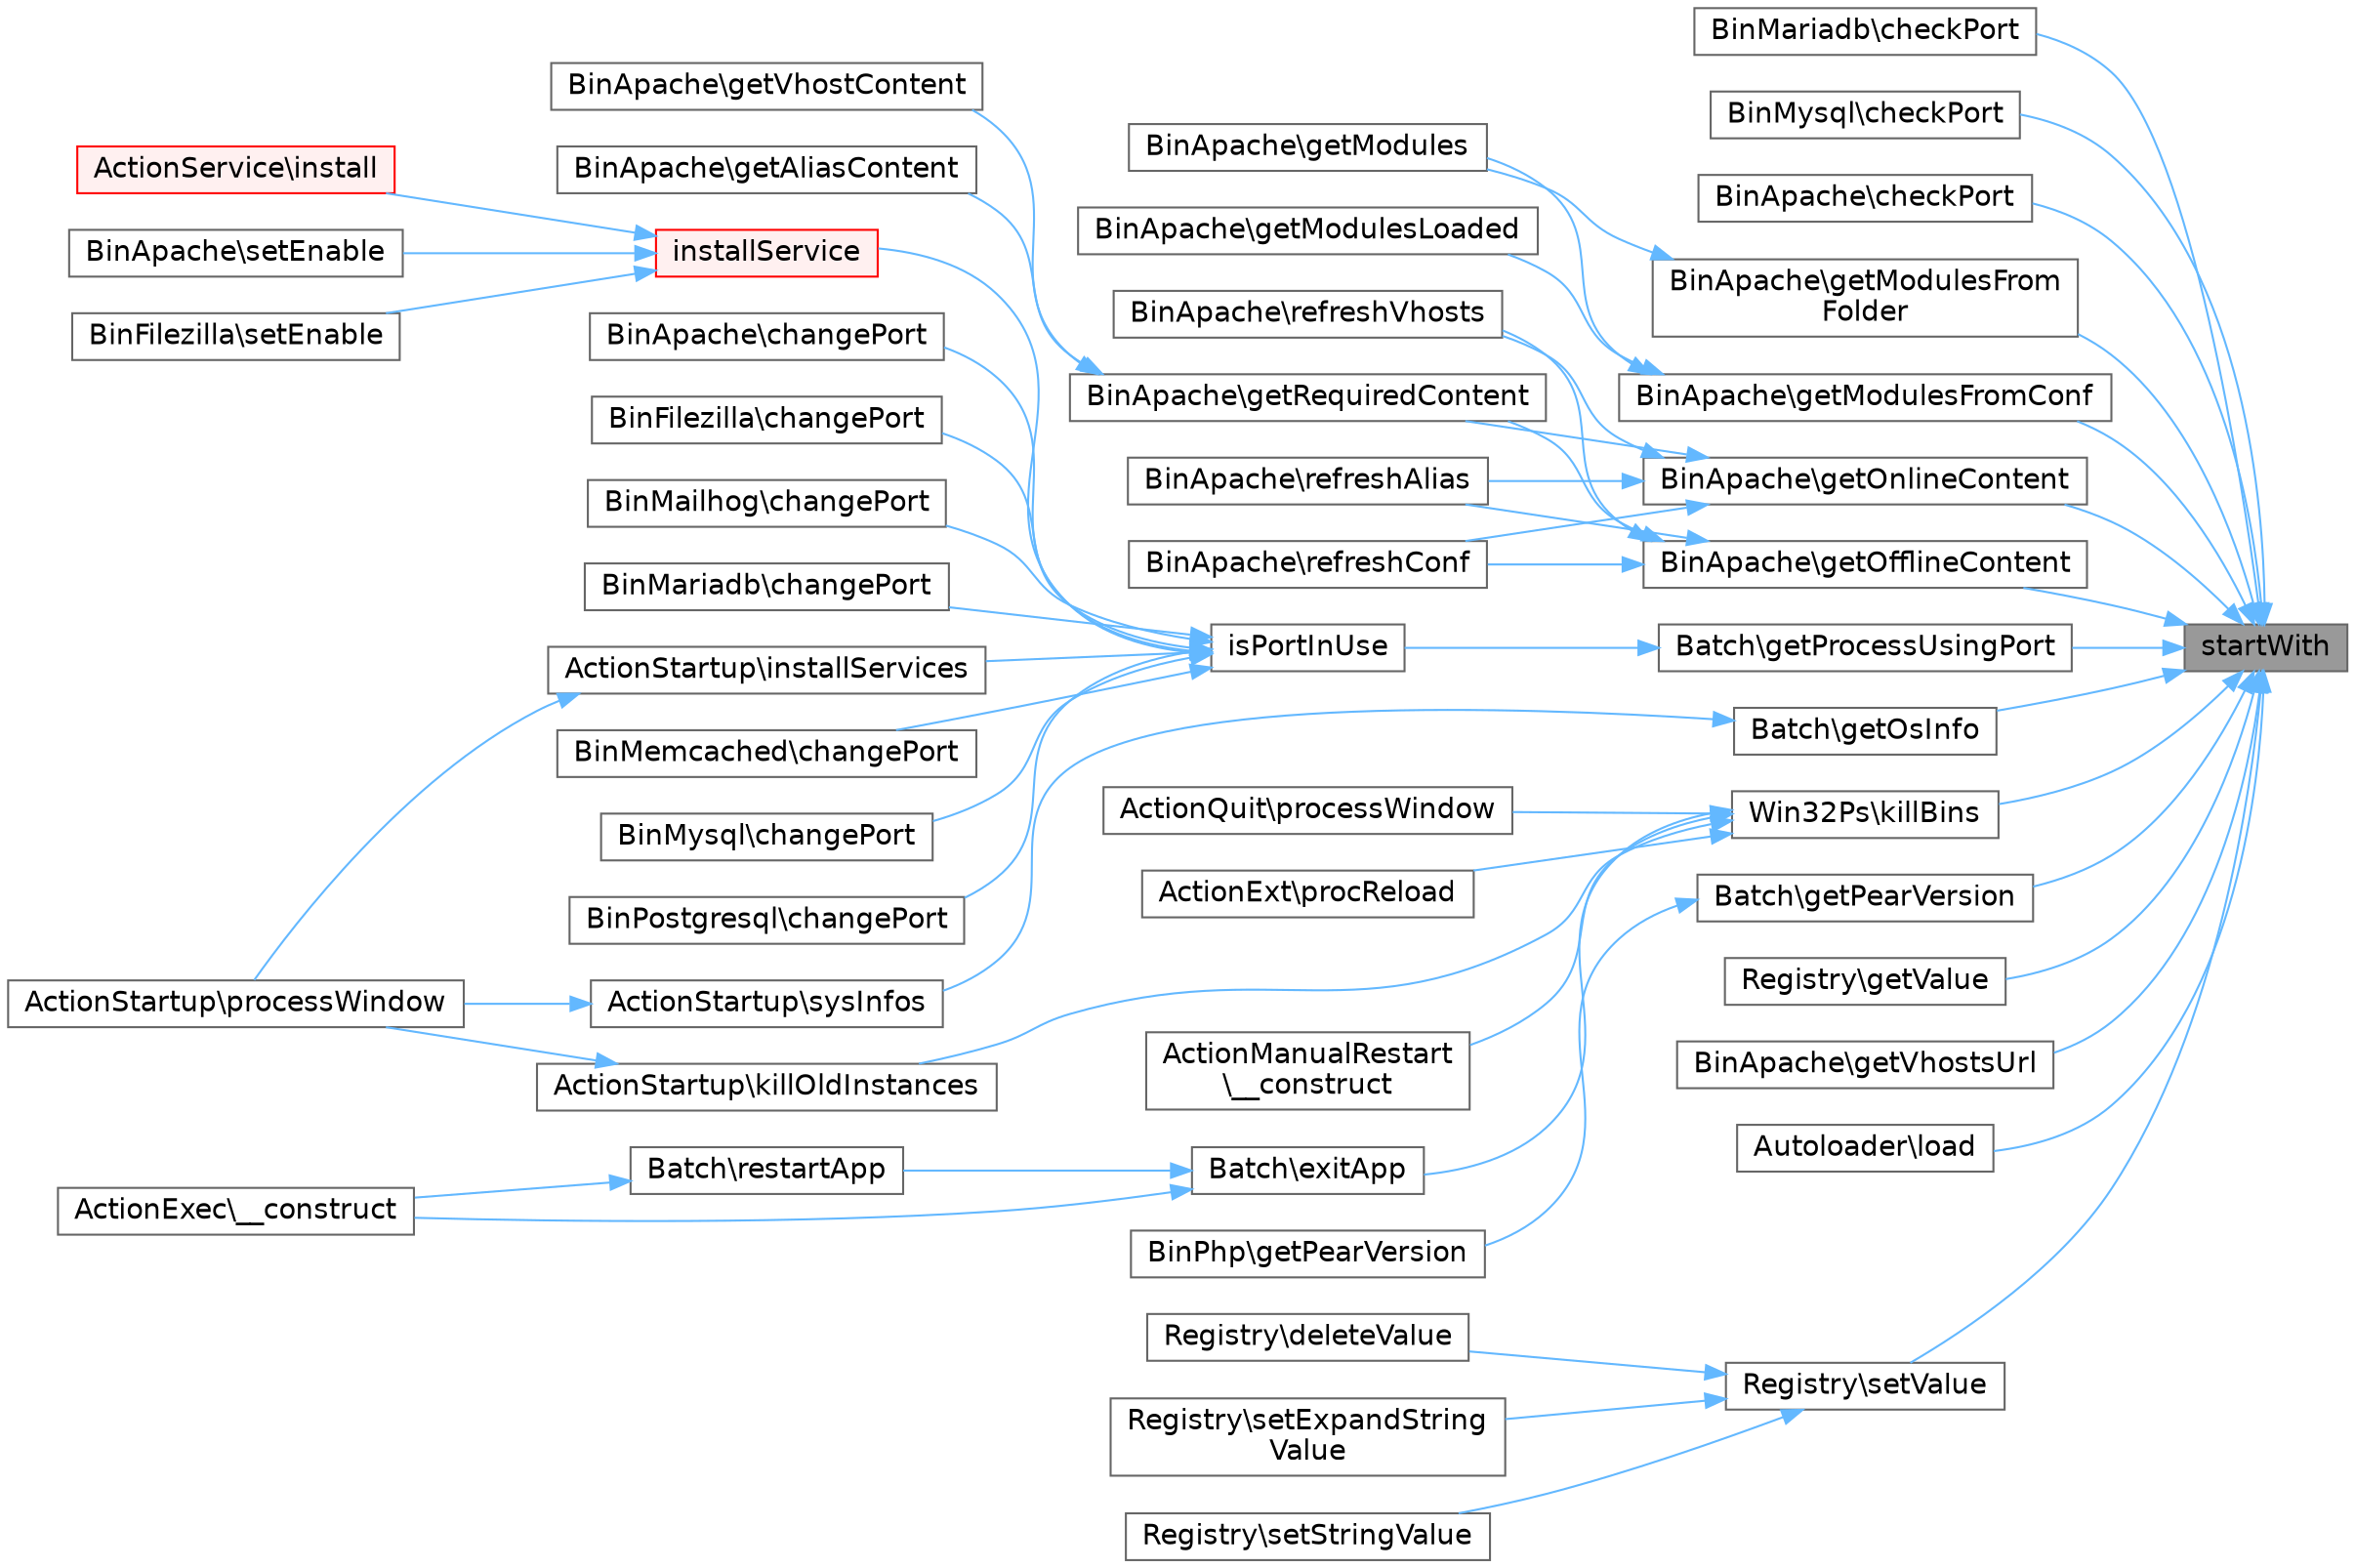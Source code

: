 digraph "startWith"
{
 // LATEX_PDF_SIZE
  bgcolor="transparent";
  edge [fontname=Helvetica,fontsize=14,labelfontname=Helvetica,labelfontsize=14];
  node [fontname=Helvetica,fontsize=14,shape=box,height=0.2,width=0.4];
  rankdir="RL";
  Node1 [id="Node000001",label="startWith",height=0.2,width=0.4,color="gray40", fillcolor="grey60", style="filled", fontcolor="black",tooltip=" "];
  Node1 -> Node2 [id="edge1_Node000001_Node000002",dir="back",color="steelblue1",style="solid",tooltip=" "];
  Node2 [id="Node000002",label="BinMariadb\\checkPort",height=0.2,width=0.4,color="grey40", fillcolor="white", style="filled",URL="$d4/d8f/classBinMariadb.html#a6ac161241c3339d3885d9ab6e53dca82",tooltip=" "];
  Node1 -> Node3 [id="edge2_Node000001_Node000003",dir="back",color="steelblue1",style="solid",tooltip=" "];
  Node3 [id="Node000003",label="BinMysql\\checkPort",height=0.2,width=0.4,color="grey40", fillcolor="white", style="filled",URL="$d6/d88/classBinMysql.html#a6ac161241c3339d3885d9ab6e53dca82",tooltip=" "];
  Node1 -> Node4 [id="edge3_Node000001_Node000004",dir="back",color="steelblue1",style="solid",tooltip=" "];
  Node4 [id="Node000004",label="BinApache\\checkPort",height=0.2,width=0.4,color="grey40", fillcolor="white", style="filled",URL="$d9/d6c/classBinApache.html#a9ca47e4a3418f9f2dac524e6bea34391",tooltip=" "];
  Node1 -> Node5 [id="edge4_Node000001_Node000005",dir="back",color="steelblue1",style="solid",tooltip=" "];
  Node5 [id="Node000005",label="BinApache\\getModulesFromConf",height=0.2,width=0.4,color="grey40", fillcolor="white", style="filled",URL="$d9/d6c/classBinApache.html#a9794414dd62654ceea05bc4d1c62e631",tooltip=" "];
  Node5 -> Node6 [id="edge5_Node000005_Node000006",dir="back",color="steelblue1",style="solid",tooltip=" "];
  Node6 [id="Node000006",label="BinApache\\getModules",height=0.2,width=0.4,color="grey40", fillcolor="white", style="filled",URL="$d9/d6c/classBinApache.html#adabf9c48e2c9bf149be4738eea4d84e7",tooltip=" "];
  Node5 -> Node7 [id="edge6_Node000005_Node000007",dir="back",color="steelblue1",style="solid",tooltip=" "];
  Node7 [id="Node000007",label="BinApache\\getModulesLoaded",height=0.2,width=0.4,color="grey40", fillcolor="white", style="filled",URL="$d9/d6c/classBinApache.html#aa63f51e7487eda3bde13034f1731691d",tooltip=" "];
  Node1 -> Node8 [id="edge7_Node000001_Node000008",dir="back",color="steelblue1",style="solid",tooltip=" "];
  Node8 [id="Node000008",label="BinApache\\getModulesFrom\lFolder",height=0.2,width=0.4,color="grey40", fillcolor="white", style="filled",URL="$d9/d6c/classBinApache.html#a47c60f236391fa754165e2d42fb2687a",tooltip=" "];
  Node8 -> Node6 [id="edge8_Node000008_Node000006",dir="back",color="steelblue1",style="solid",tooltip=" "];
  Node1 -> Node9 [id="edge9_Node000001_Node000009",dir="back",color="steelblue1",style="solid",tooltip=" "];
  Node9 [id="Node000009",label="BinApache\\getOfflineContent",height=0.2,width=0.4,color="grey40", fillcolor="white", style="filled",URL="$d9/d6c/classBinApache.html#ac0a9fe987a4372a16dc1de664aaf3a32",tooltip=" "];
  Node9 -> Node10 [id="edge10_Node000009_Node000010",dir="back",color="steelblue1",style="solid",tooltip=" "];
  Node10 [id="Node000010",label="BinApache\\getRequiredContent",height=0.2,width=0.4,color="grey40", fillcolor="white", style="filled",URL="$d9/d6c/classBinApache.html#a49b2b1f4f9e0979570f6140e9aff47ba",tooltip=" "];
  Node10 -> Node11 [id="edge11_Node000010_Node000011",dir="back",color="steelblue1",style="solid",tooltip=" "];
  Node11 [id="Node000011",label="BinApache\\getAliasContent",height=0.2,width=0.4,color="grey40", fillcolor="white", style="filled",URL="$d9/d6c/classBinApache.html#a55e937c6048ec60eee73fa6e5e28fbec",tooltip=" "];
  Node10 -> Node12 [id="edge12_Node000010_Node000012",dir="back",color="steelblue1",style="solid",tooltip=" "];
  Node12 [id="Node000012",label="BinApache\\getVhostContent",height=0.2,width=0.4,color="grey40", fillcolor="white", style="filled",URL="$d9/d6c/classBinApache.html#aa514f6e6e3d3ec752b31ca47e9ab5f25",tooltip=" "];
  Node9 -> Node13 [id="edge13_Node000009_Node000013",dir="back",color="steelblue1",style="solid",tooltip=" "];
  Node13 [id="Node000013",label="BinApache\\refreshAlias",height=0.2,width=0.4,color="grey40", fillcolor="white", style="filled",URL="$d9/d6c/classBinApache.html#ac71a7ebeb322350f1c901e8d7edababf",tooltip=" "];
  Node9 -> Node14 [id="edge14_Node000009_Node000014",dir="back",color="steelblue1",style="solid",tooltip=" "];
  Node14 [id="Node000014",label="BinApache\\refreshConf",height=0.2,width=0.4,color="grey40", fillcolor="white", style="filled",URL="$d9/d6c/classBinApache.html#a8b7f77e0482448508227a8d86659119f",tooltip=" "];
  Node9 -> Node15 [id="edge15_Node000009_Node000015",dir="back",color="steelblue1",style="solid",tooltip=" "];
  Node15 [id="Node000015",label="BinApache\\refreshVhosts",height=0.2,width=0.4,color="grey40", fillcolor="white", style="filled",URL="$d9/d6c/classBinApache.html#af98eed1f3f988839fdacd19dc25fb8a6",tooltip=" "];
  Node1 -> Node16 [id="edge16_Node000001_Node000016",dir="back",color="steelblue1",style="solid",tooltip=" "];
  Node16 [id="Node000016",label="BinApache\\getOnlineContent",height=0.2,width=0.4,color="grey40", fillcolor="white", style="filled",URL="$d9/d6c/classBinApache.html#a4c35b6944f4077edf487d17cf3ba35d8",tooltip=" "];
  Node16 -> Node10 [id="edge17_Node000016_Node000010",dir="back",color="steelblue1",style="solid",tooltip=" "];
  Node16 -> Node13 [id="edge18_Node000016_Node000013",dir="back",color="steelblue1",style="solid",tooltip=" "];
  Node16 -> Node14 [id="edge19_Node000016_Node000014",dir="back",color="steelblue1",style="solid",tooltip=" "];
  Node16 -> Node15 [id="edge20_Node000016_Node000015",dir="back",color="steelblue1",style="solid",tooltip=" "];
  Node1 -> Node17 [id="edge21_Node000001_Node000017",dir="back",color="steelblue1",style="solid",tooltip=" "];
  Node17 [id="Node000017",label="Batch\\getOsInfo",height=0.2,width=0.4,color="grey40", fillcolor="white", style="filled",URL="$da/dbb/classBatch.html#acb64073a1268b459e5b303c71e9b52b3",tooltip=" "];
  Node17 -> Node18 [id="edge22_Node000017_Node000018",dir="back",color="steelblue1",style="solid",tooltip=" "];
  Node18 [id="Node000018",label="ActionStartup\\sysInfos",height=0.2,width=0.4,color="grey40", fillcolor="white", style="filled",URL="$d1/db8/classActionStartup.html#a333745edd5a01a42f6ead886fc34ea9d",tooltip=" "];
  Node18 -> Node19 [id="edge23_Node000018_Node000019",dir="back",color="steelblue1",style="solid",tooltip=" "];
  Node19 [id="Node000019",label="ActionStartup\\processWindow",height=0.2,width=0.4,color="grey40", fillcolor="white", style="filled",URL="$d1/db8/classActionStartup.html#adba450ef82fe3ce72172fb9ab22588cb",tooltip=" "];
  Node1 -> Node20 [id="edge24_Node000001_Node000020",dir="back",color="steelblue1",style="solid",tooltip=" "];
  Node20 [id="Node000020",label="Batch\\getPearVersion",height=0.2,width=0.4,color="grey40", fillcolor="white", style="filled",URL="$da/dbb/classBatch.html#adf55f7b8d0fe647b57ada791ee9eb414",tooltip=" "];
  Node20 -> Node21 [id="edge25_Node000020_Node000021",dir="back",color="steelblue1",style="solid",tooltip=" "];
  Node21 [id="Node000021",label="BinPhp\\getPearVersion",height=0.2,width=0.4,color="grey40", fillcolor="white", style="filled",URL="$dc/db3/classBinPhp.html#af5327abfcb89f70136991ce3bce70ead",tooltip=" "];
  Node1 -> Node22 [id="edge26_Node000001_Node000022",dir="back",color="steelblue1",style="solid",tooltip=" "];
  Node22 [id="Node000022",label="Batch\\getProcessUsingPort",height=0.2,width=0.4,color="grey40", fillcolor="white", style="filled",URL="$da/dbb/classBatch.html#a81b09a654f73c8954934b6202a480c47",tooltip=" "];
  Node22 -> Node23 [id="edge27_Node000022_Node000023",dir="back",color="steelblue1",style="solid",tooltip=" "];
  Node23 [id="Node000023",label="isPortInUse",height=0.2,width=0.4,color="grey40", fillcolor="white", style="filled",URL="$d6/de4/classUtil.html#a997ef76d56e91536a41ef5735682cf73",tooltip=" "];
  Node23 -> Node24 [id="edge28_Node000023_Node000024",dir="back",color="steelblue1",style="solid",tooltip=" "];
  Node24 [id="Node000024",label="BinApache\\changePort",height=0.2,width=0.4,color="grey40", fillcolor="white", style="filled",URL="$d9/d6c/classBinApache.html#a85f983791a52bf029fac9b6d3b3976d2",tooltip=" "];
  Node23 -> Node25 [id="edge29_Node000023_Node000025",dir="back",color="steelblue1",style="solid",tooltip=" "];
  Node25 [id="Node000025",label="BinFilezilla\\changePort",height=0.2,width=0.4,color="grey40", fillcolor="white", style="filled",URL="$da/d23/classBinFilezilla.html#a85f983791a52bf029fac9b6d3b3976d2",tooltip=" "];
  Node23 -> Node26 [id="edge30_Node000023_Node000026",dir="back",color="steelblue1",style="solid",tooltip=" "];
  Node26 [id="Node000026",label="BinMailhog\\changePort",height=0.2,width=0.4,color="grey40", fillcolor="white", style="filled",URL="$db/df2/classBinMailhog.html#a85f983791a52bf029fac9b6d3b3976d2",tooltip=" "];
  Node23 -> Node27 [id="edge31_Node000023_Node000027",dir="back",color="steelblue1",style="solid",tooltip=" "];
  Node27 [id="Node000027",label="BinMariadb\\changePort",height=0.2,width=0.4,color="grey40", fillcolor="white", style="filled",URL="$d4/d8f/classBinMariadb.html#a85f983791a52bf029fac9b6d3b3976d2",tooltip=" "];
  Node23 -> Node28 [id="edge32_Node000023_Node000028",dir="back",color="steelblue1",style="solid",tooltip=" "];
  Node28 [id="Node000028",label="BinMemcached\\changePort",height=0.2,width=0.4,color="grey40", fillcolor="white", style="filled",URL="$da/d10/classBinMemcached.html#a85f983791a52bf029fac9b6d3b3976d2",tooltip=" "];
  Node23 -> Node29 [id="edge33_Node000023_Node000029",dir="back",color="steelblue1",style="solid",tooltip=" "];
  Node29 [id="Node000029",label="BinMysql\\changePort",height=0.2,width=0.4,color="grey40", fillcolor="white", style="filled",URL="$d6/d88/classBinMysql.html#a85f983791a52bf029fac9b6d3b3976d2",tooltip=" "];
  Node23 -> Node30 [id="edge34_Node000023_Node000030",dir="back",color="steelblue1",style="solid",tooltip=" "];
  Node30 [id="Node000030",label="BinPostgresql\\changePort",height=0.2,width=0.4,color="grey40", fillcolor="white", style="filled",URL="$dc/db9/classBinPostgresql.html#a85f983791a52bf029fac9b6d3b3976d2",tooltip=" "];
  Node23 -> Node31 [id="edge35_Node000023_Node000031",dir="back",color="steelblue1",style="solid",tooltip=" "];
  Node31 [id="Node000031",label="installService",height=0.2,width=0.4,color="red", fillcolor="#FFF0F0", style="filled",URL="$d6/de4/classUtil.html#a174c8e15252f794d8d8c76f7d6dec486",tooltip=" "];
  Node31 -> Node32 [id="edge36_Node000031_Node000032",dir="back",color="steelblue1",style="solid",tooltip=" "];
  Node32 [id="Node000032",label="ActionService\\install",height=0.2,width=0.4,color="red", fillcolor="#FFF0F0", style="filled",URL="$d7/d0e/classActionService.html#aee9a1fbfda965e60de3befb697c057fe",tooltip=" "];
  Node31 -> Node34 [id="edge37_Node000031_Node000034",dir="back",color="steelblue1",style="solid",tooltip=" "];
  Node34 [id="Node000034",label="BinApache\\setEnable",height=0.2,width=0.4,color="grey40", fillcolor="white", style="filled",URL="$d9/d6c/classBinApache.html#a8793e887e0ef76afd6f91028fc480674",tooltip=" "];
  Node31 -> Node35 [id="edge38_Node000031_Node000035",dir="back",color="steelblue1",style="solid",tooltip=" "];
  Node35 [id="Node000035",label="BinFilezilla\\setEnable",height=0.2,width=0.4,color="grey40", fillcolor="white", style="filled",URL="$da/d23/classBinFilezilla.html#a8793e887e0ef76afd6f91028fc480674",tooltip=" "];
  Node23 -> Node41 [id="edge39_Node000023_Node000041",dir="back",color="steelblue1",style="solid",tooltip=" "];
  Node41 [id="Node000041",label="ActionStartup\\installServices",height=0.2,width=0.4,color="grey40", fillcolor="white", style="filled",URL="$d1/db8/classActionStartup.html#ad01019ebb8f22f8a7d09e60d01b288b2",tooltip=" "];
  Node41 -> Node19 [id="edge40_Node000041_Node000019",dir="back",color="steelblue1",style="solid",tooltip=" "];
  Node1 -> Node42 [id="edge41_Node000001_Node000042",dir="back",color="steelblue1",style="solid",tooltip=" "];
  Node42 [id="Node000042",label="Registry\\getValue",height=0.2,width=0.4,color="grey40", fillcolor="white", style="filled",URL="$db/d0d/classRegistry.html#a6727064af8bfb122c2111a70790bf5ff",tooltip=" "];
  Node1 -> Node43 [id="edge42_Node000001_Node000043",dir="back",color="steelblue1",style="solid",tooltip=" "];
  Node43 [id="Node000043",label="BinApache\\getVhostsUrl",height=0.2,width=0.4,color="grey40", fillcolor="white", style="filled",URL="$d9/d6c/classBinApache.html#a5bd47d0d3e7fed85ab9d7b526d693215",tooltip=" "];
  Node1 -> Node44 [id="edge43_Node000001_Node000044",dir="back",color="steelblue1",style="solid",tooltip=" "];
  Node44 [id="Node000044",label="Win32Ps\\killBins",height=0.2,width=0.4,color="grey40", fillcolor="white", style="filled",URL="$dc/ddb/classWin32Ps.html#aaf3a3d60cfa7edaef259faf15171f1bb",tooltip=" "];
  Node44 -> Node45 [id="edge44_Node000044_Node000045",dir="back",color="steelblue1",style="solid",tooltip=" "];
  Node45 [id="Node000045",label="ActionManualRestart\l\\__construct",height=0.2,width=0.4,color="grey40", fillcolor="white", style="filled",URL="$d0/d9f/classActionManualRestart.html#a57b60b4976a2c5d1e40f2d11aa72aa7d",tooltip=" "];
  Node44 -> Node46 [id="edge45_Node000044_Node000046",dir="back",color="steelblue1",style="solid",tooltip=" "];
  Node46 [id="Node000046",label="Batch\\exitApp",height=0.2,width=0.4,color="grey40", fillcolor="white", style="filled",URL="$da/dbb/classBatch.html#aca27f962f806f8bce07383b0b0b60a39",tooltip=" "];
  Node46 -> Node47 [id="edge46_Node000046_Node000047",dir="back",color="steelblue1",style="solid",tooltip=" "];
  Node47 [id="Node000047",label="ActionExec\\__construct",height=0.2,width=0.4,color="grey40", fillcolor="white", style="filled",URL="$db/d8f/classActionExec.html#a57b60b4976a2c5d1e40f2d11aa72aa7d",tooltip=" "];
  Node46 -> Node48 [id="edge47_Node000046_Node000048",dir="back",color="steelblue1",style="solid",tooltip=" "];
  Node48 [id="Node000048",label="Batch\\restartApp",height=0.2,width=0.4,color="grey40", fillcolor="white", style="filled",URL="$da/dbb/classBatch.html#aec4e90053a1b80c468077e8f76544b8f",tooltip=" "];
  Node48 -> Node47 [id="edge48_Node000048_Node000047",dir="back",color="steelblue1",style="solid",tooltip=" "];
  Node44 -> Node49 [id="edge49_Node000044_Node000049",dir="back",color="steelblue1",style="solid",tooltip=" "];
  Node49 [id="Node000049",label="ActionStartup\\killOldInstances",height=0.2,width=0.4,color="grey40", fillcolor="white", style="filled",URL="$d1/db8/classActionStartup.html#a1d3e96408243de0ee233f01ddde67042",tooltip=" "];
  Node49 -> Node19 [id="edge50_Node000049_Node000019",dir="back",color="steelblue1",style="solid",tooltip=" "];
  Node44 -> Node50 [id="edge51_Node000044_Node000050",dir="back",color="steelblue1",style="solid",tooltip=" "];
  Node50 [id="Node000050",label="ActionQuit\\processWindow",height=0.2,width=0.4,color="grey40", fillcolor="white", style="filled",URL="$de/d86/classActionQuit.html#adba450ef82fe3ce72172fb9ab22588cb",tooltip=" "];
  Node44 -> Node51 [id="edge52_Node000044_Node000051",dir="back",color="steelblue1",style="solid",tooltip=" "];
  Node51 [id="Node000051",label="ActionExt\\procReload",height=0.2,width=0.4,color="grey40", fillcolor="white", style="filled",URL="$d1/d42/classActionExt.html#af4d587deb551a8192a7095cf9651f455",tooltip=" "];
  Node1 -> Node52 [id="edge53_Node000001_Node000052",dir="back",color="steelblue1",style="solid",tooltip=" "];
  Node52 [id="Node000052",label="Autoloader\\load",height=0.2,width=0.4,color="grey40", fillcolor="white", style="filled",URL="$df/d3d/classAutoloader.html#af916111cf2b46e3284dae3c9a28e5246",tooltip=" "];
  Node1 -> Node53 [id="edge54_Node000001_Node000053",dir="back",color="steelblue1",style="solid",tooltip=" "];
  Node53 [id="Node000053",label="Registry\\setValue",height=0.2,width=0.4,color="grey40", fillcolor="white", style="filled",URL="$db/d0d/classRegistry.html#a9050261e000314acbf283becdf1a610b",tooltip=" "];
  Node53 -> Node54 [id="edge55_Node000053_Node000054",dir="back",color="steelblue1",style="solid",tooltip=" "];
  Node54 [id="Node000054",label="Registry\\deleteValue",height=0.2,width=0.4,color="grey40", fillcolor="white", style="filled",URL="$db/d0d/classRegistry.html#aee538409bda7bbca009cdb11a81a5226",tooltip=" "];
  Node53 -> Node55 [id="edge56_Node000053_Node000055",dir="back",color="steelblue1",style="solid",tooltip=" "];
  Node55 [id="Node000055",label="Registry\\setExpandString\lValue",height=0.2,width=0.4,color="grey40", fillcolor="white", style="filled",URL="$db/d0d/classRegistry.html#a15980e040d8647f19763e6f68aee07ab",tooltip=" "];
  Node53 -> Node56 [id="edge57_Node000053_Node000056",dir="back",color="steelblue1",style="solid",tooltip=" "];
  Node56 [id="Node000056",label="Registry\\setStringValue",height=0.2,width=0.4,color="grey40", fillcolor="white", style="filled",URL="$db/d0d/classRegistry.html#a90cd9aba35744bcb030db9b77d263d9b",tooltip=" "];
}

